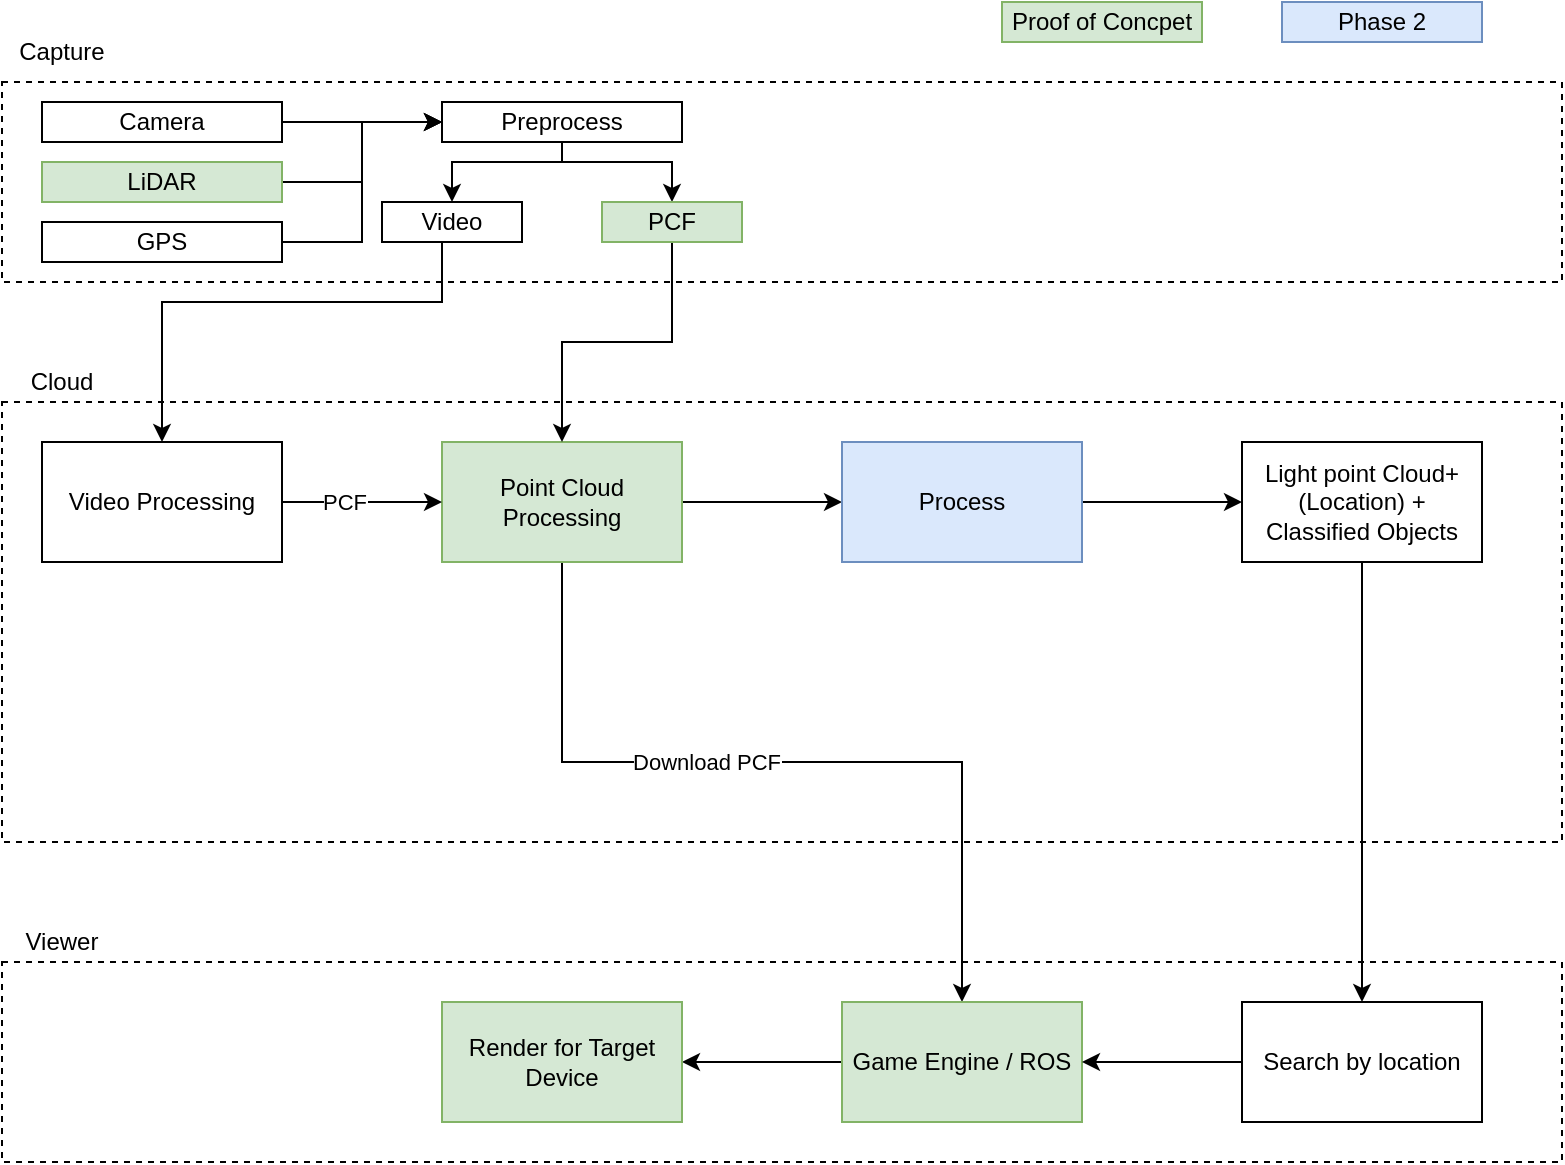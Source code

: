 <mxfile version="17.5.0" type="github"><diagram id="S3w7atc4W8uY0MCd1_J1" name="Page-1"><mxGraphModel dx="3342" dy="1885" grid="1" gridSize="10" guides="1" tooltips="1" connect="1" arrows="1" fold="1" page="1" pageScale="1" pageWidth="850" pageHeight="1100" math="0" shadow="0"><root><mxCell id="0"/><mxCell id="1" parent="0"/><mxCell id="M4wN3zkNKrRdD85OJAXL-16" value="" style="rounded=0;whiteSpace=wrap;html=1;fillColor=none;dashed=1;" parent="1" vertex="1"><mxGeometry x="20" y="500" width="780" height="100" as="geometry"/></mxCell><mxCell id="M4wN3zkNKrRdD85OJAXL-15" value="" style="rounded=0;whiteSpace=wrap;html=1;fillColor=none;dashed=1;" parent="1" vertex="1"><mxGeometry x="20" y="220" width="780" height="220" as="geometry"/></mxCell><mxCell id="M4wN3zkNKrRdD85OJAXL-14" value="" style="rounded=0;whiteSpace=wrap;html=1;fillColor=none;dashed=1;" parent="1" vertex="1"><mxGeometry x="20" y="60" width="780" height="100" as="geometry"/></mxCell><mxCell id="M4wN3zkNKrRdD85OJAXL-3" style="edgeStyle=orthogonalEdgeStyle;rounded=0;orthogonalLoop=1;jettySize=auto;html=1;entryX=0;entryY=0.5;entryDx=0;entryDy=0;" parent="1" source="M4wN3zkNKrRdD85OJAXL-1" target="M4wN3zkNKrRdD85OJAXL-2" edge="1"><mxGeometry relative="1" as="geometry"/></mxCell><mxCell id="M4wN3zkNKrRdD85OJAXL-1" value="Camera" style="rounded=0;whiteSpace=wrap;html=1;" parent="1" vertex="1"><mxGeometry x="40" y="70" width="120" height="20" as="geometry"/></mxCell><mxCell id="M4wN3zkNKrRdD85OJAXL-22" style="edgeStyle=orthogonalEdgeStyle;rounded=0;orthogonalLoop=1;jettySize=auto;html=1;entryX=0.5;entryY=0;entryDx=0;entryDy=0;" parent="1" source="M4wN3zkNKrRdD85OJAXL-2" target="M4wN3zkNKrRdD85OJAXL-21" edge="1"><mxGeometry relative="1" as="geometry"><Array as="points"><mxPoint x="300" y="100"/><mxPoint x="355" y="100"/></Array></mxGeometry></mxCell><mxCell id="M4wN3zkNKrRdD85OJAXL-23" style="edgeStyle=orthogonalEdgeStyle;rounded=0;orthogonalLoop=1;jettySize=auto;html=1;entryX=0.5;entryY=0;entryDx=0;entryDy=0;" parent="1" source="M4wN3zkNKrRdD85OJAXL-2" target="M4wN3zkNKrRdD85OJAXL-20" edge="1"><mxGeometry relative="1" as="geometry"><Array as="points"><mxPoint x="300" y="100"/><mxPoint x="245" y="100"/></Array></mxGeometry></mxCell><mxCell id="M4wN3zkNKrRdD85OJAXL-2" value="Preprocess" style="rounded=0;whiteSpace=wrap;html=1;" parent="1" vertex="1"><mxGeometry x="240" y="70" width="120" height="20" as="geometry"/></mxCell><mxCell id="M4wN3zkNKrRdD85OJAXL-8" style="edgeStyle=orthogonalEdgeStyle;rounded=0;orthogonalLoop=1;jettySize=auto;html=1;entryX=0;entryY=0.5;entryDx=0;entryDy=0;" parent="1" source="M4wN3zkNKrRdD85OJAXL-4" target="M4wN3zkNKrRdD85OJAXL-6" edge="1"><mxGeometry relative="1" as="geometry"/></mxCell><mxCell id="M4wN3zkNKrRdD85OJAXL-37" style="edgeStyle=orthogonalEdgeStyle;rounded=0;orthogonalLoop=1;jettySize=auto;html=1;entryX=0.5;entryY=0;entryDx=0;entryDy=0;fontColor=#00CC00;" parent="1" source="M4wN3zkNKrRdD85OJAXL-4" target="M4wN3zkNKrRdD85OJAXL-10" edge="1"><mxGeometry relative="1" as="geometry"><Array as="points"><mxPoint x="300" y="400"/><mxPoint x="500" y="400"/></Array></mxGeometry></mxCell><mxCell id="M4wN3zkNKrRdD85OJAXL-38" value="&lt;font color=&quot;#000000&quot;&gt;Download PCF&lt;/font&gt;" style="edgeLabel;html=1;align=center;verticalAlign=middle;resizable=0;points=[];fontColor=#00CC00;" parent="M4wN3zkNKrRdD85OJAXL-37" vertex="1" connectable="0"><mxGeometry x="-0.155" y="-2" relative="1" as="geometry"><mxPoint x="-6" y="-2" as="offset"/></mxGeometry></mxCell><mxCell id="M4wN3zkNKrRdD85OJAXL-4" value="Point Cloud Processing" style="rounded=0;whiteSpace=wrap;html=1;fillColor=#d5e8d4;strokeColor=#82b366;" parent="1" vertex="1"><mxGeometry x="240" y="240" width="120" height="60" as="geometry"/></mxCell><mxCell id="M4wN3zkNKrRdD85OJAXL-9" style="edgeStyle=orthogonalEdgeStyle;rounded=0;orthogonalLoop=1;jettySize=auto;html=1;entryX=0;entryY=0.5;entryDx=0;entryDy=0;" parent="1" source="M4wN3zkNKrRdD85OJAXL-6" target="M4wN3zkNKrRdD85OJAXL-7" edge="1"><mxGeometry relative="1" as="geometry"/></mxCell><mxCell id="M4wN3zkNKrRdD85OJAXL-6" value="Process" style="rounded=0;whiteSpace=wrap;html=1;fillColor=#dae8fc;strokeColor=#6c8ebf;" parent="1" vertex="1"><mxGeometry x="440" y="240" width="120" height="60" as="geometry"/></mxCell><mxCell id="M4wN3zkNKrRdD85OJAXL-18" style="edgeStyle=orthogonalEdgeStyle;rounded=0;orthogonalLoop=1;jettySize=auto;html=1;entryX=0.5;entryY=0;entryDx=0;entryDy=0;" parent="1" source="M4wN3zkNKrRdD85OJAXL-7" target="M4wN3zkNKrRdD85OJAXL-17" edge="1"><mxGeometry relative="1" as="geometry"/></mxCell><mxCell id="M4wN3zkNKrRdD85OJAXL-7" value="Light point Cloud+&lt;br&gt;(Location) +&lt;br&gt;Classified Objects" style="rounded=0;whiteSpace=wrap;html=1;" parent="1" vertex="1"><mxGeometry x="640" y="240" width="120" height="60" as="geometry"/></mxCell><mxCell id="M4wN3zkNKrRdD85OJAXL-13" style="edgeStyle=orthogonalEdgeStyle;rounded=0;orthogonalLoop=1;jettySize=auto;html=1;entryX=1;entryY=0.5;entryDx=0;entryDy=0;" parent="1" source="M4wN3zkNKrRdD85OJAXL-10" target="M4wN3zkNKrRdD85OJAXL-12" edge="1"><mxGeometry relative="1" as="geometry"/></mxCell><mxCell id="M4wN3zkNKrRdD85OJAXL-10" value="Game Engine / ROS" style="rounded=0;whiteSpace=wrap;html=1;fillColor=#d5e8d4;strokeColor=#82b366;" parent="1" vertex="1"><mxGeometry x="440" y="520" width="120" height="60" as="geometry"/></mxCell><mxCell id="M4wN3zkNKrRdD85OJAXL-12" value="Render for Target Device" style="rounded=0;whiteSpace=wrap;html=1;fillColor=#d5e8d4;strokeColor=#82b366;" parent="1" vertex="1"><mxGeometry x="240" y="520" width="120" height="60" as="geometry"/></mxCell><mxCell id="M4wN3zkNKrRdD85OJAXL-39" style="edgeStyle=orthogonalEdgeStyle;rounded=0;orthogonalLoop=1;jettySize=auto;html=1;entryX=1;entryY=0.5;entryDx=0;entryDy=0;fontColor=#000000;" parent="1" source="M4wN3zkNKrRdD85OJAXL-17" target="M4wN3zkNKrRdD85OJAXL-10" edge="1"><mxGeometry relative="1" as="geometry"/></mxCell><mxCell id="M4wN3zkNKrRdD85OJAXL-17" value="Search by location" style="rounded=0;whiteSpace=wrap;html=1;" parent="1" vertex="1"><mxGeometry x="640" y="520" width="120" height="60" as="geometry"/></mxCell><mxCell id="M4wN3zkNKrRdD85OJAXL-25" style="edgeStyle=orthogonalEdgeStyle;rounded=0;orthogonalLoop=1;jettySize=auto;html=1;" parent="1" source="M4wN3zkNKrRdD85OJAXL-20" target="M4wN3zkNKrRdD85OJAXL-24" edge="1"><mxGeometry relative="1" as="geometry"><Array as="points"><mxPoint x="240" y="170"/><mxPoint x="100" y="170"/></Array></mxGeometry></mxCell><mxCell id="M4wN3zkNKrRdD85OJAXL-20" value="Video" style="rounded=0;whiteSpace=wrap;html=1;" parent="1" vertex="1"><mxGeometry x="210" y="120" width="70" height="20" as="geometry"/></mxCell><mxCell id="M4wN3zkNKrRdD85OJAXL-26" style="edgeStyle=orthogonalEdgeStyle;rounded=0;orthogonalLoop=1;jettySize=auto;html=1;" parent="1" source="M4wN3zkNKrRdD85OJAXL-21" target="M4wN3zkNKrRdD85OJAXL-4" edge="1"><mxGeometry relative="1" as="geometry"/></mxCell><mxCell id="M4wN3zkNKrRdD85OJAXL-21" value="PCF" style="rounded=0;whiteSpace=wrap;html=1;fillColor=#d5e8d4;strokeColor=#82b366;" parent="1" vertex="1"><mxGeometry x="320" y="120" width="70" height="20" as="geometry"/></mxCell><mxCell id="M4wN3zkNKrRdD85OJAXL-27" style="edgeStyle=orthogonalEdgeStyle;rounded=0;orthogonalLoop=1;jettySize=auto;html=1;entryX=0;entryY=0.5;entryDx=0;entryDy=0;" parent="1" source="M4wN3zkNKrRdD85OJAXL-24" target="M4wN3zkNKrRdD85OJAXL-4" edge="1"><mxGeometry relative="1" as="geometry"/></mxCell><mxCell id="M4wN3zkNKrRdD85OJAXL-33" value="PCF" style="edgeLabel;html=1;align=center;verticalAlign=middle;resizable=0;points=[];" parent="M4wN3zkNKrRdD85OJAXL-27" vertex="1" connectable="0"><mxGeometry x="-0.235" y="-1" relative="1" as="geometry"><mxPoint y="-1" as="offset"/></mxGeometry></mxCell><mxCell id="M4wN3zkNKrRdD85OJAXL-24" value="Video Processing" style="rounded=0;whiteSpace=wrap;html=1;" parent="1" vertex="1"><mxGeometry x="40" y="240" width="120" height="60" as="geometry"/></mxCell><mxCell id="M4wN3zkNKrRdD85OJAXL-28" value="Capture" style="text;html=1;strokeColor=none;fillColor=none;align=center;verticalAlign=middle;whiteSpace=wrap;rounded=0;dashed=1;" parent="1" vertex="1"><mxGeometry x="20" y="30" width="60" height="30" as="geometry"/></mxCell><mxCell id="M4wN3zkNKrRdD85OJAXL-31" style="edgeStyle=orthogonalEdgeStyle;rounded=0;orthogonalLoop=1;jettySize=auto;html=1;entryX=0;entryY=0.5;entryDx=0;entryDy=0;" parent="1" source="M4wN3zkNKrRdD85OJAXL-29" target="M4wN3zkNKrRdD85OJAXL-2" edge="1"><mxGeometry relative="1" as="geometry"/></mxCell><mxCell id="M4wN3zkNKrRdD85OJAXL-29" value="LiDAR" style="rounded=0;whiteSpace=wrap;html=1;fillColor=#d5e8d4;strokeColor=#82b366;" parent="1" vertex="1"><mxGeometry x="40" y="100" width="120" height="20" as="geometry"/></mxCell><mxCell id="M4wN3zkNKrRdD85OJAXL-32" style="edgeStyle=orthogonalEdgeStyle;rounded=0;orthogonalLoop=1;jettySize=auto;html=1;entryX=0;entryY=0.5;entryDx=0;entryDy=0;" parent="1" source="M4wN3zkNKrRdD85OJAXL-30" target="M4wN3zkNKrRdD85OJAXL-2" edge="1"><mxGeometry relative="1" as="geometry"/></mxCell><mxCell id="M4wN3zkNKrRdD85OJAXL-30" value="GPS" style="rounded=0;whiteSpace=wrap;html=1;" parent="1" vertex="1"><mxGeometry x="40" y="130" width="120" height="20" as="geometry"/></mxCell><mxCell id="M4wN3zkNKrRdD85OJAXL-34" value="Proof of Concpet" style="rounded=0;whiteSpace=wrap;html=1;fillColor=#d5e8d4;strokeColor=#82b366;" parent="1" vertex="1"><mxGeometry x="520" y="20" width="100" height="20" as="geometry"/></mxCell><mxCell id="M4wN3zkNKrRdD85OJAXL-36" value="Cloud" style="text;html=1;strokeColor=none;fillColor=none;align=center;verticalAlign=middle;whiteSpace=wrap;rounded=0;dashed=1;" parent="1" vertex="1"><mxGeometry x="20" y="200" width="60" height="20" as="geometry"/></mxCell><mxCell id="M4wN3zkNKrRdD85OJAXL-40" value="Viewer" style="text;html=1;strokeColor=none;fillColor=none;align=center;verticalAlign=middle;whiteSpace=wrap;rounded=0;dashed=1;" parent="1" vertex="1"><mxGeometry x="20" y="480" width="60" height="20" as="geometry"/></mxCell><mxCell id="M4wN3zkNKrRdD85OJAXL-41" value="Phase 2" style="rounded=0;whiteSpace=wrap;html=1;fillColor=#dae8fc;strokeColor=#6c8ebf;" parent="1" vertex="1"><mxGeometry x="660" y="20" width="100" height="20" as="geometry"/></mxCell></root></mxGraphModel></diagram></mxfile>